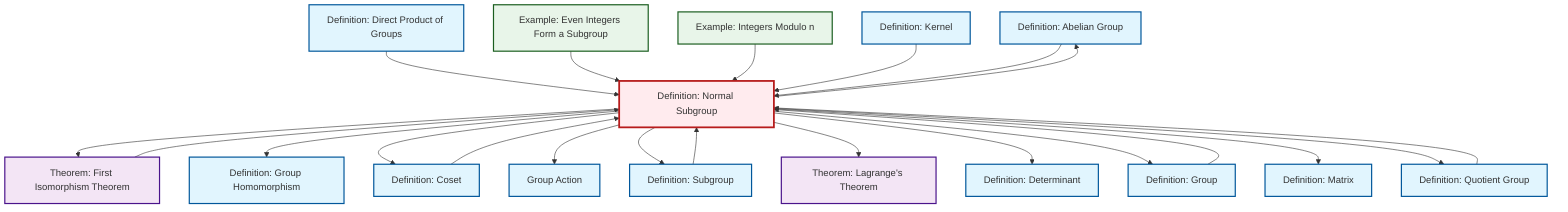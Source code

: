 graph TD
    classDef definition fill:#e1f5fe,stroke:#01579b,stroke-width:2px
    classDef theorem fill:#f3e5f5,stroke:#4a148c,stroke-width:2px
    classDef axiom fill:#fff3e0,stroke:#e65100,stroke-width:2px
    classDef example fill:#e8f5e9,stroke:#1b5e20,stroke-width:2px
    classDef current fill:#ffebee,stroke:#b71c1c,stroke-width:3px
    def-abelian-group["Definition: Abelian Group"]:::definition
    def-homomorphism["Definition: Group Homomorphism"]:::definition
    def-quotient-group["Definition: Quotient Group"]:::definition
    def-determinant["Definition: Determinant"]:::definition
    thm-first-isomorphism["Theorem: First Isomorphism Theorem"]:::theorem
    def-direct-product["Definition: Direct Product of Groups"]:::definition
    def-group["Definition: Group"]:::definition
    def-normal-subgroup["Definition: Normal Subgroup"]:::definition
    def-subgroup["Definition: Subgroup"]:::definition
    thm-lagrange["Theorem: Lagrange's Theorem"]:::theorem
    ex-quotient-integers-mod-n["Example: Integers Modulo n"]:::example
    ex-even-integers-subgroup["Example: Even Integers Form a Subgroup"]:::example
    def-matrix["Definition: Matrix"]:::definition
    def-coset["Definition: Coset"]:::definition
    def-kernel["Definition: Kernel"]:::definition
    def-group-action["Group Action"]:::definition
    def-normal-subgroup --> def-abelian-group
    def-normal-subgroup --> thm-first-isomorphism
    def-normal-subgroup --> def-homomorphism
    def-normal-subgroup --> def-coset
    def-group --> def-normal-subgroup
    def-normal-subgroup --> def-group-action
    def-coset --> def-normal-subgroup
    thm-first-isomorphism --> def-normal-subgroup
    def-subgroup --> def-normal-subgroup
    def-direct-product --> def-normal-subgroup
    def-normal-subgroup --> def-subgroup
    def-normal-subgroup --> thm-lagrange
    ex-even-integers-subgroup --> def-normal-subgroup
    def-normal-subgroup --> def-determinant
    def-normal-subgroup --> def-group
    def-normal-subgroup --> def-matrix
    ex-quotient-integers-mod-n --> def-normal-subgroup
    def-kernel --> def-normal-subgroup
    def-quotient-group --> def-normal-subgroup
    def-normal-subgroup --> def-quotient-group
    def-abelian-group --> def-normal-subgroup
    class def-normal-subgroup current